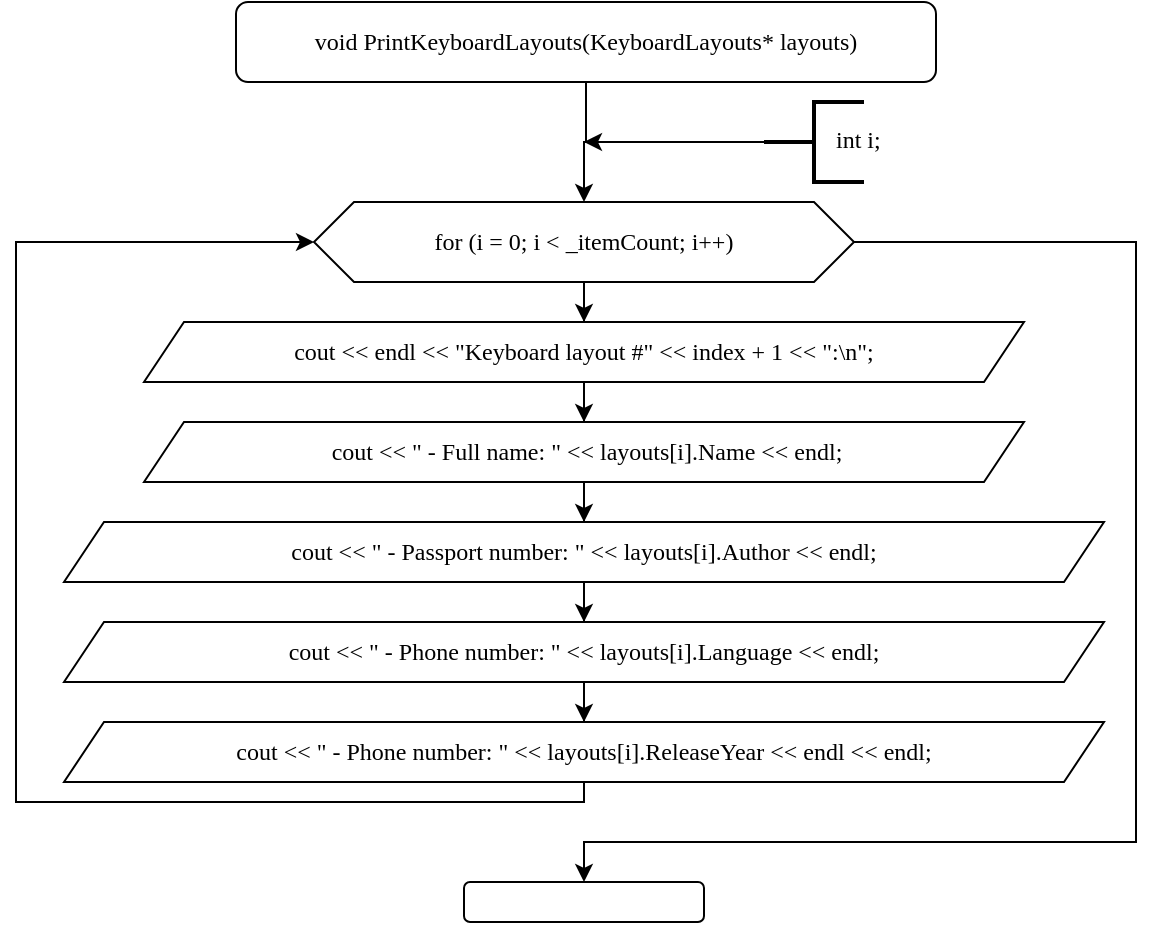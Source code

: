 <mxfile version="14.4.2" type="device"><diagram id="A5HTdLU4Ryco193iFfLi" name="Страница 1"><mxGraphModel dx="1185" dy="693" grid="1" gridSize="10" guides="1" tooltips="1" connect="1" arrows="1" fold="1" page="1" pageScale="1" pageWidth="827" pageHeight="1169" math="0" shadow="0"><root><mxCell id="0"/><mxCell id="1" parent="0"/><mxCell id="AKoy04cFRCNhVyASAvy1-5" style="edgeStyle=orthogonalEdgeStyle;rounded=0;orthogonalLoop=1;jettySize=auto;html=1;entryX=0.5;entryY=0;entryDx=0;entryDy=0;entryPerimeter=0;" edge="1" parent="1" source="AKoy04cFRCNhVyASAvy1-1" target="AKoy04cFRCNhVyASAvy1-2"><mxGeometry relative="1" as="geometry"><mxPoint x="414" y="140" as="targetPoint"/></mxGeometry></mxCell><mxCell id="AKoy04cFRCNhVyASAvy1-1" value="void PrintKeyboardLayouts(KeyboardLayouts* layouts)" style="rounded=1;whiteSpace=wrap;html=1;fontFamily=Consolas;" vertex="1" parent="1"><mxGeometry x="240" y="40" width="350" height="40" as="geometry"/></mxCell><mxCell id="AKoy04cFRCNhVyASAvy1-12" style="edgeStyle=orthogonalEdgeStyle;rounded=0;orthogonalLoop=1;jettySize=auto;html=1;entryX=0.5;entryY=0;entryDx=0;entryDy=0;" edge="1" parent="1" source="AKoy04cFRCNhVyASAvy1-2" target="AKoy04cFRCNhVyASAvy1-7"><mxGeometry relative="1" as="geometry"/></mxCell><mxCell id="AKoy04cFRCNhVyASAvy1-18" style="edgeStyle=orthogonalEdgeStyle;rounded=0;orthogonalLoop=1;jettySize=auto;html=1;" edge="1" parent="1" source="AKoy04cFRCNhVyASAvy1-2"><mxGeometry relative="1" as="geometry"><mxPoint x="414" y="480" as="targetPoint"/><Array as="points"><mxPoint x="690" y="160"/><mxPoint x="690" y="460"/></Array></mxGeometry></mxCell><mxCell id="AKoy04cFRCNhVyASAvy1-2" value="for (i = 0; i &amp;lt; _itemCount; i++)" style="shape=hexagon;perimeter=hexagonPerimeter2;whiteSpace=wrap;html=1;fixedSize=1;fontFamily=Consolas;" vertex="1" parent="1"><mxGeometry x="279" y="140" width="270" height="40" as="geometry"/></mxCell><mxCell id="AKoy04cFRCNhVyASAvy1-6" style="edgeStyle=orthogonalEdgeStyle;rounded=0;orthogonalLoop=1;jettySize=auto;html=1;" edge="1" parent="1" source="AKoy04cFRCNhVyASAvy1-3"><mxGeometry relative="1" as="geometry"><mxPoint x="414" y="110" as="targetPoint"/></mxGeometry></mxCell><mxCell id="AKoy04cFRCNhVyASAvy1-3" value="" style="strokeWidth=2;html=1;shape=mxgraph.flowchart.annotation_2;align=left;labelPosition=right;pointerEvents=1;" vertex="1" parent="1"><mxGeometry x="504" y="90" width="50" height="40" as="geometry"/></mxCell><mxCell id="AKoy04cFRCNhVyASAvy1-4" value="&lt;div&gt;int i;&lt;/div&gt;" style="text;html=1;strokeColor=none;fillColor=none;align=left;verticalAlign=middle;whiteSpace=wrap;rounded=0;fontFamily=Consolas;" vertex="1" parent="1"><mxGeometry x="538" y="94" width="130" height="30" as="geometry"/></mxCell><mxCell id="AKoy04cFRCNhVyASAvy1-13" style="edgeStyle=orthogonalEdgeStyle;rounded=0;orthogonalLoop=1;jettySize=auto;html=1;entryX=0.5;entryY=0;entryDx=0;entryDy=0;" edge="1" parent="1" source="AKoy04cFRCNhVyASAvy1-7" target="AKoy04cFRCNhVyASAvy1-8"><mxGeometry relative="1" as="geometry"/></mxCell><mxCell id="AKoy04cFRCNhVyASAvy1-7" value="cout &amp;lt;&amp;lt; endl &amp;lt;&amp;lt; &quot;Keyboard layout #&quot; &amp;lt;&amp;lt; index + 1 &amp;lt;&amp;lt; &quot;:\n&quot;;" style="shape=parallelogram;perimeter=parallelogramPerimeter;whiteSpace=wrap;html=1;fixedSize=1;fontFamily=Consolas;" vertex="1" parent="1"><mxGeometry x="194" y="200" width="440" height="30" as="geometry"/></mxCell><mxCell id="AKoy04cFRCNhVyASAvy1-14" style="edgeStyle=orthogonalEdgeStyle;rounded=0;orthogonalLoop=1;jettySize=auto;html=1;entryX=0.5;entryY=0;entryDx=0;entryDy=0;" edge="1" parent="1" source="AKoy04cFRCNhVyASAvy1-8" target="AKoy04cFRCNhVyASAvy1-9"><mxGeometry relative="1" as="geometry"/></mxCell><mxCell id="AKoy04cFRCNhVyASAvy1-8" value="&amp;nbsp;cout &amp;lt;&amp;lt; &quot; - Full name: &quot; &amp;lt;&amp;lt; layouts[i].Name &amp;lt;&amp;lt; endl;" style="shape=parallelogram;perimeter=parallelogramPerimeter;whiteSpace=wrap;html=1;fixedSize=1;fontFamily=Consolas;" vertex="1" parent="1"><mxGeometry x="194" y="250" width="440" height="30" as="geometry"/></mxCell><mxCell id="AKoy04cFRCNhVyASAvy1-15" style="edgeStyle=orthogonalEdgeStyle;rounded=0;orthogonalLoop=1;jettySize=auto;html=1;entryX=0.5;entryY=0;entryDx=0;entryDy=0;" edge="1" parent="1" source="AKoy04cFRCNhVyASAvy1-9" target="AKoy04cFRCNhVyASAvy1-10"><mxGeometry relative="1" as="geometry"/></mxCell><mxCell id="AKoy04cFRCNhVyASAvy1-9" value="cout &amp;lt;&amp;lt; &quot; - Passport number: &quot; &amp;lt;&amp;lt; layouts[i].Author &amp;lt;&amp;lt; endl;" style="shape=parallelogram;perimeter=parallelogramPerimeter;whiteSpace=wrap;html=1;fixedSize=1;fontFamily=Consolas;" vertex="1" parent="1"><mxGeometry x="154" y="300" width="520" height="30" as="geometry"/></mxCell><mxCell id="AKoy04cFRCNhVyASAvy1-16" style="edgeStyle=orthogonalEdgeStyle;rounded=0;orthogonalLoop=1;jettySize=auto;html=1;entryX=0.5;entryY=0;entryDx=0;entryDy=0;" edge="1" parent="1" source="AKoy04cFRCNhVyASAvy1-10" target="AKoy04cFRCNhVyASAvy1-11"><mxGeometry relative="1" as="geometry"/></mxCell><mxCell id="AKoy04cFRCNhVyASAvy1-10" value="cout &amp;lt;&amp;lt; &quot; - Phone number: &quot; &amp;lt;&amp;lt; layouts[i].Language &amp;lt;&amp;lt; endl;" style="shape=parallelogram;perimeter=parallelogramPerimeter;whiteSpace=wrap;html=1;fixedSize=1;fontFamily=Consolas;" vertex="1" parent="1"><mxGeometry x="154" y="350" width="520" height="30" as="geometry"/></mxCell><mxCell id="AKoy04cFRCNhVyASAvy1-17" style="edgeStyle=orthogonalEdgeStyle;rounded=0;orthogonalLoop=1;jettySize=auto;html=1;entryX=0;entryY=0.5;entryDx=0;entryDy=0;" edge="1" parent="1" source="AKoy04cFRCNhVyASAvy1-11" target="AKoy04cFRCNhVyASAvy1-2"><mxGeometry relative="1" as="geometry"><mxPoint x="130" y="160" as="targetPoint"/><Array as="points"><mxPoint x="414" y="440"/><mxPoint x="130" y="440"/><mxPoint x="130" y="160"/></Array></mxGeometry></mxCell><mxCell id="AKoy04cFRCNhVyASAvy1-11" value="cout &amp;lt;&amp;lt; &quot; - Phone number: &quot; &amp;lt;&amp;lt; layouts[i].ReleaseYear &amp;lt;&amp;lt; endl &amp;lt;&amp;lt; endl;" style="shape=parallelogram;perimeter=parallelogramPerimeter;whiteSpace=wrap;html=1;fixedSize=1;fontFamily=Consolas;" vertex="1" parent="1"><mxGeometry x="154" y="400" width="520" height="30" as="geometry"/></mxCell><mxCell id="AKoy04cFRCNhVyASAvy1-19" value="" style="rounded=1;whiteSpace=wrap;html=1;" vertex="1" parent="1"><mxGeometry x="354" y="480" width="120" height="20" as="geometry"/></mxCell></root></mxGraphModel></diagram></mxfile>